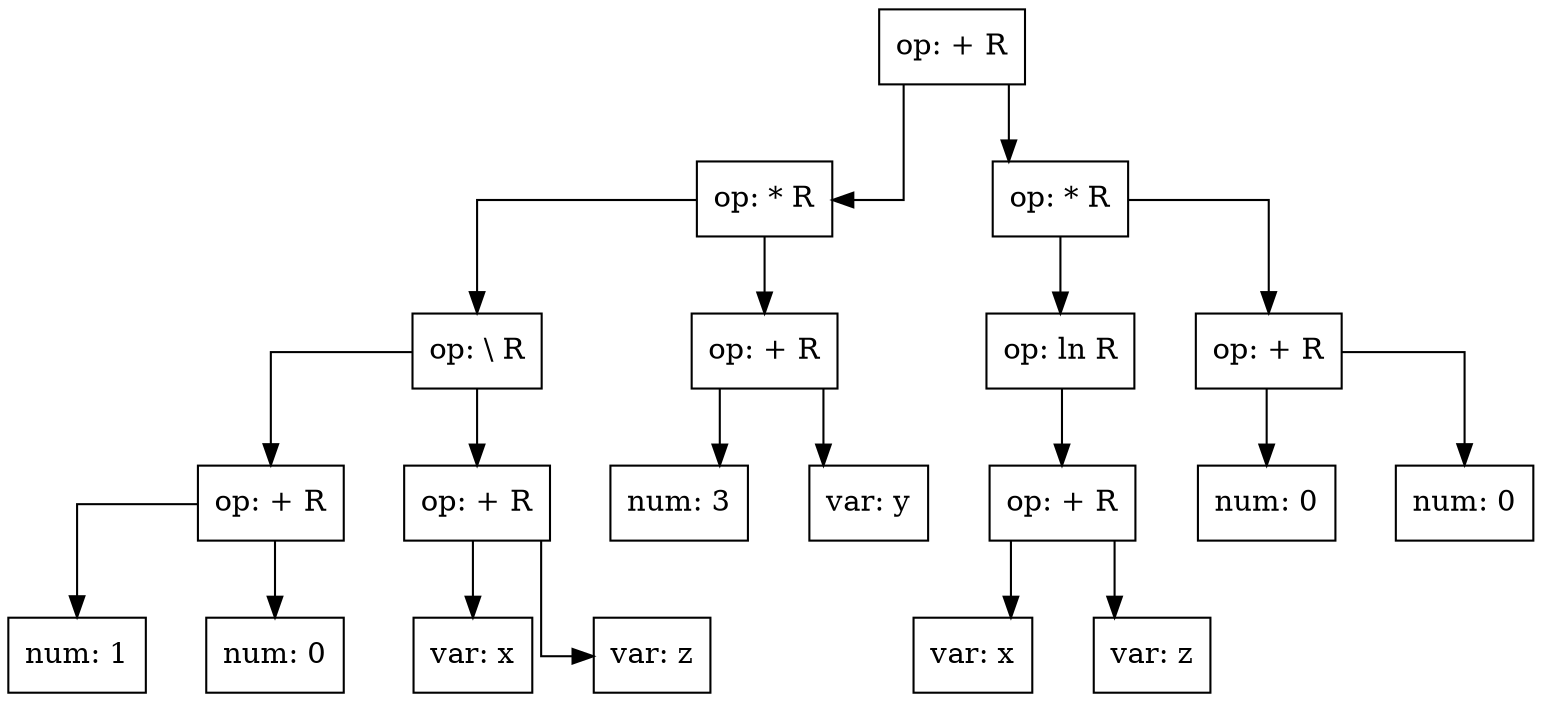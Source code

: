 digraph {
    labelloc = "t"
    fontsize = "70"
    nodesep = 0.4
    node [shape = record]
    splines=ortho
    rankdir=TB
    node0x5606ac54f1e0 [label = "op:  +  L"]
    node0x5606ac54f5d0 [label = "op:  * "]
    node0x5606ac54f1e0 -> node0x5606ac54f5d0
    node0x5606ac54f5d0 [label = "op:  *  L"]
    node0x5606ac54f7a0 [label = "op:  \\ "]
    node0x5606ac54f5d0 -> node0x5606ac54f7a0
    node0x5606ac54f7a0 [label = "op:  \\  L"]
    node0x5606ac54fa00 [label = "op:  + "]
    node0x5606ac54f7a0 -> node0x5606ac54fa00
    node0x5606ac54fa00 [label = "op:  +  L"]
    node0x5606ac54faa0 [label = "num: 1"]
    node0x5606ac54fa00 -> node0x5606ac54faa0
    node0x5606ac54fa00 [label = "op:  +  R"]
    node0x5606ac54fa50 [label = "num: 0"]
    node0x5606ac54fa00 -> node0x5606ac54fa50
    node0x5606ac54f7a0 [label = "op:  \\  R"]
    node0x5606ac54f7f0 [label = "op:  + "]
    node0x5606ac54f7a0 -> node0x5606ac54f7f0
    node0x5606ac54f7f0 [label = "op:  +  L"]
    node0x5606ac54f920 [label = "var: x"]
    node0x5606ac54f7f0 -> node0x5606ac54f920
    node0x5606ac54f7f0 [label = "op:  +  R"]
    node0x5606ac54f840 [label = "var: z"]
    node0x5606ac54f7f0 -> node0x5606ac54f840
    node0x5606ac54f5d0 [label = "op:  *  R"]
    node0x5606ac54f620 [label = "op:  + "]
    node0x5606ac54f5d0 -> node0x5606ac54f620
    node0x5606ac54f620 [label = "op:  +  L"]
    node0x5606ac54f750 [label = "num: 3"]
    node0x5606ac54f620 -> node0x5606ac54f750
    node0x5606ac54f620 [label = "op:  +  R"]
    node0x5606ac54f670 [label = "var: y"]
    node0x5606ac54f620 -> node0x5606ac54f670
    node0x5606ac54f1e0 [label = "op:  +  R"]
    node0x5606ac54f230 [label = "op:  * "]
    node0x5606ac54f1e0 -> node0x5606ac54f230
    node0x5606ac54f230 [label = "op:  *  L"]
    node0x5606ac54f370 [label = "op: ln"]
    node0x5606ac54f230 -> node0x5606ac54f370
    node0x5606ac54f370 [label = "op: ln R"]
    node0x5606ac54f3c0 [label = "op:  + "]
    node0x5606ac54f370 -> node0x5606ac54f3c0
    node0x5606ac54f3c0 [label = "op:  +  L"]
    node0x5606ac54f4f0 [label = "var: x"]
    node0x5606ac54f3c0 -> node0x5606ac54f4f0
    node0x5606ac54f3c0 [label = "op:  +  R"]
    node0x5606ac54f410 [label = "var: z"]
    node0x5606ac54f3c0 -> node0x5606ac54f410
    node0x5606ac54f230 [label = "op:  *  R"]
    node0x5606ac54f280 [label = "op:  + "]
    node0x5606ac54f230 -> node0x5606ac54f280
    node0x5606ac54f280 [label = "op:  +  L"]
    node0x5606ac54f320 [label = "num: 0"]
    node0x5606ac54f280 -> node0x5606ac54f320
    node0x5606ac54f280 [label = "op:  +  R"]
    node0x5606ac54f2d0 [label = "num: 0"]
    node0x5606ac54f280 -> node0x5606ac54f2d0
}
